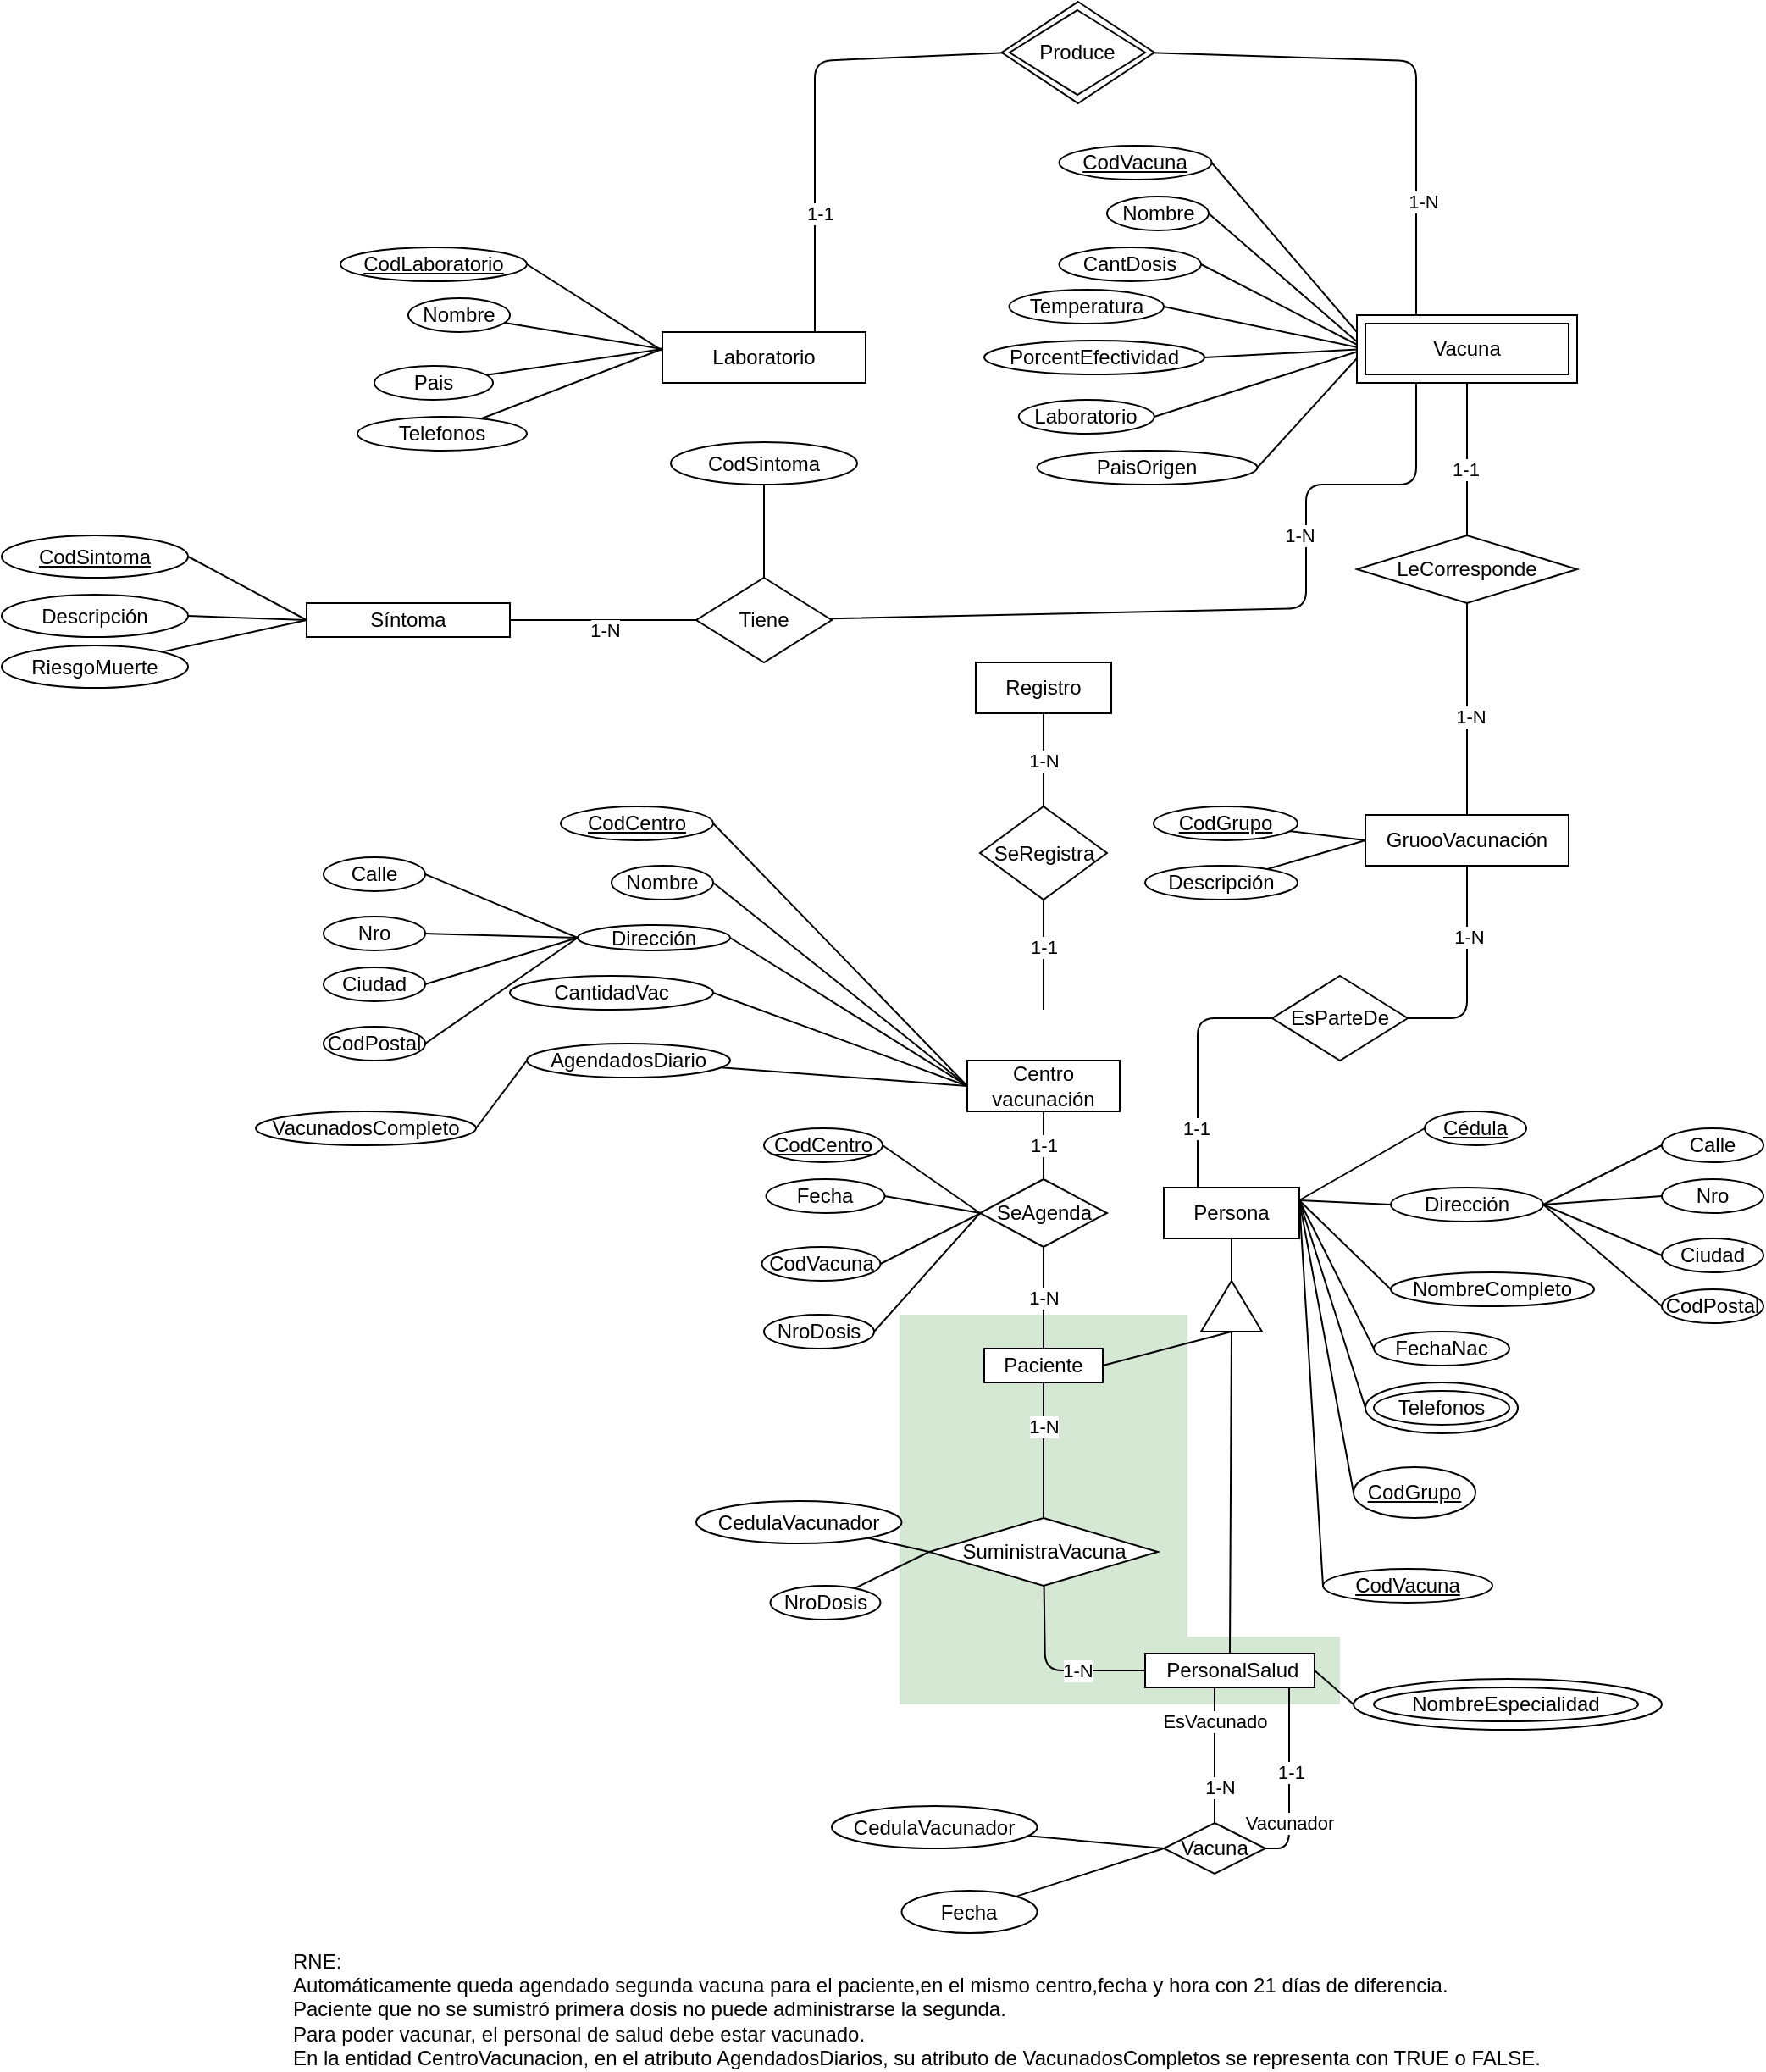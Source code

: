 <mxfile version="14.6.9" type="device"><diagram id="Dt1yeSl-TduAUGKD2-lL" name="Page-1"><mxGraphModel dx="1692" dy="1652" grid="1" gridSize="10" guides="1" tooltips="1" connect="1" arrows="1" fold="1" page="1" pageScale="1" pageWidth="827" pageHeight="1169" math="0" shadow="0"><root><mxCell id="0"/><mxCell id="1" parent="0"/><mxCell id="XDFb3XouvqDJjJj-Gf-x-14" value="" style="group" vertex="1" connectable="0" parent="1"><mxGeometry x="40" y="210" width="260" height="230" as="geometry"/></mxCell><mxCell id="XDFb3XouvqDJjJj-Gf-x-11" value="" style="rounded=0;whiteSpace=wrap;html=1;fillColor=#d5e8d4;strokeColor=none;" vertex="1" parent="XDFb3XouvqDJjJj-Gf-x-14"><mxGeometry y="190" width="260" height="40" as="geometry"/></mxCell><mxCell id="XDFb3XouvqDJjJj-Gf-x-13" value="" style="rounded=0;whiteSpace=wrap;html=1;fillColor=#d5e8d4;strokeColor=none;" vertex="1" parent="XDFb3XouvqDJjJj-Gf-x-14"><mxGeometry width="170" height="200" as="geometry"/></mxCell><mxCell id="ZBMP0aNXscf_yQFxfvZb-60" style="edgeStyle=none;rounded=1;sketch=0;orthogonalLoop=1;jettySize=auto;html=1;entryX=1;entryY=0.5;entryDx=0;entryDy=0;endArrow=none;endFill=0;exitX=0;exitY=0.5;exitDx=0;exitDy=0;" parent="1" source="ZBMP0aNXscf_yQFxfvZb-59" target="ZBMP0aNXscf_yQFxfvZb-33" edge="1"><mxGeometry relative="1" as="geometry"/></mxCell><mxCell id="ZBMP0aNXscf_yQFxfvZb-59" value="" style="ellipse;whiteSpace=wrap;html=1;rounded=0;sketch=0;" parent="1" vertex="1"><mxGeometry x="308" y="425" width="182" height="30" as="geometry"/></mxCell><mxCell id="ZBMP0aNXscf_yQFxfvZb-53" style="edgeStyle=none;rounded=1;sketch=0;orthogonalLoop=1;jettySize=auto;html=1;endArrow=none;endFill=0;exitX=0;exitY=0.5;exitDx=0;exitDy=0;entryX=1;entryY=0.25;entryDx=0;entryDy=0;" parent="1" source="ZBMP0aNXscf_yQFxfvZb-52" target="ZBMP0aNXscf_yQFxfvZb-27" edge="1"><mxGeometry relative="1" as="geometry"><mxPoint x="298" y="160" as="targetPoint"/></mxGeometry></mxCell><mxCell id="ZBMP0aNXscf_yQFxfvZb-52" value="" style="ellipse;whiteSpace=wrap;html=1;rounded=0;sketch=0;" parent="1" vertex="1"><mxGeometry x="315" y="250" width="90" height="30" as="geometry"/></mxCell><mxCell id="ZBMP0aNXscf_yQFxfvZb-38" value="Nro" style="ellipse;whiteSpace=wrap;html=1;rounded=0;sketch=0;" parent="1" vertex="1"><mxGeometry x="490" y="130" width="60" height="20" as="geometry"/></mxCell><mxCell id="ZBMP0aNXscf_yQFxfvZb-47" style="edgeStyle=none;rounded=1;sketch=0;orthogonalLoop=1;jettySize=auto;html=1;endArrow=none;endFill=0;exitX=0;exitY=0.5;exitDx=0;exitDy=0;entryX=1;entryY=0.25;entryDx=0;entryDy=0;" parent="1" source="ZBMP0aNXscf_yQFxfvZb-35" target="ZBMP0aNXscf_yQFxfvZb-27" edge="1"><mxGeometry relative="1" as="geometry"><mxPoint x="310" y="160" as="targetPoint"/></mxGeometry></mxCell><mxCell id="ZBMP0aNXscf_yQFxfvZb-35" value="NombreCompleto" style="ellipse;whiteSpace=wrap;html=1;rounded=0;sketch=0;" parent="1" vertex="1"><mxGeometry x="330" y="185" width="120" height="20" as="geometry"/></mxCell><mxCell id="ZBMP0aNXscf_yQFxfvZb-12" value="Fecha" style="ellipse;whiteSpace=wrap;html=1;" parent="1" vertex="1"><mxGeometry x="-38.75" y="130" width="70" height="20" as="geometry"/></mxCell><mxCell id="ZBMP0aNXscf_yQFxfvZb-1" value="Centro vacunación" style="whiteSpace=wrap;html=1;" parent="1" vertex="1"><mxGeometry x="80" y="60" width="90" height="30" as="geometry"/></mxCell><mxCell id="ZBMP0aNXscf_yQFxfvZb-2" value="Paciente" style="whiteSpace=wrap;html=1;" parent="1" vertex="1"><mxGeometry x="90" y="230" width="70" height="20" as="geometry"/></mxCell><mxCell id="ZBMP0aNXscf_yQFxfvZb-6" value="1-N" style="endArrow=none;html=1;exitX=0.5;exitY=0;exitDx=0;exitDy=0;entryX=0.5;entryY=1;entryDx=0;entryDy=0;" parent="1" source="ZBMP0aNXscf_yQFxfvZb-2" target="ZBMP0aNXscf_yQFxfvZb-7" edge="1"><mxGeometry width="50" height="50" relative="1" as="geometry"><mxPoint x="140" y="180" as="sourcePoint"/><mxPoint x="230" y="160" as="targetPoint"/></mxGeometry></mxCell><mxCell id="ZBMP0aNXscf_yQFxfvZb-16" value="1-N" style="edgeLabel;html=1;align=center;verticalAlign=middle;resizable=0;points=[];" parent="ZBMP0aNXscf_yQFxfvZb-6" vertex="1" connectable="0"><mxGeometry x="-0.091" y="-3" relative="1" as="geometry"><mxPoint x="-3" y="-3" as="offset"/></mxGeometry></mxCell><mxCell id="ZBMP0aNXscf_yQFxfvZb-7" value="SeAgenda" style="rhombus;whiteSpace=wrap;html=1;" parent="1" vertex="1"><mxGeometry x="87.5" y="130" width="75" height="40" as="geometry"/></mxCell><mxCell id="ZBMP0aNXscf_yQFxfvZb-9" value="1-1" style="endArrow=none;html=1;exitX=0.5;exitY=0;exitDx=0;exitDy=0;entryX=0.5;entryY=1;entryDx=0;entryDy=0;" parent="1" source="ZBMP0aNXscf_yQFxfvZb-7" target="ZBMP0aNXscf_yQFxfvZb-1" edge="1"><mxGeometry width="50" height="50" relative="1" as="geometry"><mxPoint x="135" y="240" as="sourcePoint"/><mxPoint x="132.5" y="190" as="targetPoint"/><Array as="points"/></mxGeometry></mxCell><mxCell id="ZBMP0aNXscf_yQFxfvZb-10" value="CodCentro" style="ellipse;whiteSpace=wrap;html=1;fontStyle=4;" parent="1" vertex="1"><mxGeometry x="-40" y="100" width="70" height="20" as="geometry"/></mxCell><mxCell id="ZBMP0aNXscf_yQFxfvZb-11" value="" style="endArrow=none;html=1;entryX=1;entryY=0.5;entryDx=0;entryDy=0;exitX=0;exitY=0.5;exitDx=0;exitDy=0;" parent="1" source="ZBMP0aNXscf_yQFxfvZb-7" target="ZBMP0aNXscf_yQFxfvZb-10" edge="1"><mxGeometry width="50" height="50" relative="1" as="geometry"><mxPoint x="90" y="150" as="sourcePoint"/><mxPoint x="135" y="180" as="targetPoint"/></mxGeometry></mxCell><mxCell id="ZBMP0aNXscf_yQFxfvZb-13" value="CodVacuna" style="ellipse;whiteSpace=wrap;html=1;" parent="1" vertex="1"><mxGeometry x="-41.25" y="170" width="70" height="20" as="geometry"/></mxCell><mxCell id="ZBMP0aNXscf_yQFxfvZb-14" value="" style="endArrow=none;html=1;entryX=1;entryY=0.5;entryDx=0;entryDy=0;exitX=0;exitY=0.5;exitDx=0;exitDy=0;" parent="1" source="ZBMP0aNXscf_yQFxfvZb-7" target="ZBMP0aNXscf_yQFxfvZb-12" edge="1"><mxGeometry width="50" height="50" relative="1" as="geometry"><mxPoint x="90" y="150" as="sourcePoint"/><mxPoint x="2.5" y="140" as="targetPoint"/></mxGeometry></mxCell><mxCell id="ZBMP0aNXscf_yQFxfvZb-15" value="" style="endArrow=none;html=1;entryX=1;entryY=0.5;entryDx=0;entryDy=0;" parent="1" target="ZBMP0aNXscf_yQFxfvZb-13" edge="1"><mxGeometry width="50" height="50" relative="1" as="geometry"><mxPoint x="88" y="150" as="sourcePoint"/><mxPoint x="2.5" y="120" as="targetPoint"/></mxGeometry></mxCell><mxCell id="ZBMP0aNXscf_yQFxfvZb-17" value="NroDosis" style="ellipse;whiteSpace=wrap;html=1;fontStyle=0;direction=south;" parent="1" vertex="1"><mxGeometry x="-40" y="210" width="65" height="20" as="geometry"/></mxCell><mxCell id="ZBMP0aNXscf_yQFxfvZb-18" value="" style="endArrow=none;html=1;exitX=0;exitY=0.5;exitDx=0;exitDy=0;entryX=0.5;entryY=0;entryDx=0;entryDy=0;" parent="1" source="ZBMP0aNXscf_yQFxfvZb-7" target="ZBMP0aNXscf_yQFxfvZb-17" edge="1"><mxGeometry width="50" height="50" relative="1" as="geometry"><mxPoint x="90" y="150" as="sourcePoint"/><mxPoint x="30" y="220" as="targetPoint"/></mxGeometry></mxCell><mxCell id="ZBMP0aNXscf_yQFxfvZb-19" value="RNE:&lt;br&gt;Automáticamente queda agendado segunda vacuna para el paciente,en el mismo centro,fecha y hora con 21 días de diferencia.&lt;br&gt;Paciente que no se sumistró primera dosis no puede administrarse la segunda.&lt;br&gt;Para poder vacunar, el personal de salud debe estar vacunado.&lt;br&gt;En la entidad CentroVacunacion, en el atributo AgendadosDiarios, su atributo de VacunadosCompletos se representa con TRUE o FALSE." style="text;html=1;resizable=0;autosize=1;align=left;verticalAlign=middle;points=[];fillColor=none;strokeColor=none;rounded=0;" parent="1" vertex="1"><mxGeometry x="-320" y="585" width="750" height="70" as="geometry"/></mxCell><mxCell id="ZBMP0aNXscf_yQFxfvZb-22" value="Registro" style="whiteSpace=wrap;html=1;fontSize=12;strokeWidth=1;align=center;" parent="1" vertex="1"><mxGeometry x="85" y="-175" width="80" height="30" as="geometry"/></mxCell><mxCell id="ZBMP0aNXscf_yQFxfvZb-24" style="rounded=1;sketch=0;orthogonalLoop=1;jettySize=auto;html=1;entryX=0.5;entryY=1;entryDx=0;entryDy=0;endArrow=none;endFill=0;" parent="1" source="ZBMP0aNXscf_yQFxfvZb-23" target="ZBMP0aNXscf_yQFxfvZb-22" edge="1"><mxGeometry relative="1" as="geometry"/></mxCell><mxCell id="ZBMP0aNXscf_yQFxfvZb-26" value="1-N" style="edgeLabel;html=1;align=center;verticalAlign=middle;resizable=0;points=[];" parent="ZBMP0aNXscf_yQFxfvZb-24" vertex="1" connectable="0"><mxGeometry x="0.003" y="-3" relative="1" as="geometry"><mxPoint x="-3" as="offset"/></mxGeometry></mxCell><mxCell id="ZBMP0aNXscf_yQFxfvZb-25" value="1-1" style="edgeStyle=none;rounded=1;sketch=0;orthogonalLoop=1;jettySize=auto;html=1;entryX=0.5;entryY=0;entryDx=0;entryDy=0;endArrow=none;endFill=0;" parent="1" source="ZBMP0aNXscf_yQFxfvZb-23" edge="1"><mxGeometry x="-0.143" relative="1" as="geometry"><Array as="points"/><mxPoint as="offset"/><mxPoint x="125.0" y="30" as="targetPoint"/></mxGeometry></mxCell><mxCell id="ZBMP0aNXscf_yQFxfvZb-23" value="SeRegistra" style="rhombus;whiteSpace=wrap;html=1;fontSize=12;strokeWidth=1;align=center;direction=south;rotation=0;" parent="1" vertex="1"><mxGeometry x="87.5" y="-90" width="75" height="55" as="geometry"/></mxCell><mxCell id="ZBMP0aNXscf_yQFxfvZb-27" value="Persona" style="whiteSpace=wrap;html=1;rounded=0;sketch=0;" parent="1" vertex="1"><mxGeometry x="196" y="135" width="80" height="30" as="geometry"/></mxCell><mxCell id="ZBMP0aNXscf_yQFxfvZb-29" style="edgeStyle=none;rounded=1;sketch=0;orthogonalLoop=1;jettySize=auto;html=1;entryX=0.5;entryY=1;entryDx=0;entryDy=0;endArrow=none;endFill=0;" parent="1" source="ZBMP0aNXscf_yQFxfvZb-28" target="ZBMP0aNXscf_yQFxfvZb-27" edge="1"><mxGeometry relative="1" as="geometry"/></mxCell><mxCell id="ZBMP0aNXscf_yQFxfvZb-30" style="edgeStyle=none;rounded=1;sketch=0;orthogonalLoop=1;jettySize=auto;html=1;endArrow=none;endFill=0;entryX=1;entryY=0.5;entryDx=0;entryDy=0;exitX=0.5;exitY=1;exitDx=0;exitDy=0;exitPerimeter=0;" parent="1" source="ZBMP0aNXscf_yQFxfvZb-28" target="ZBMP0aNXscf_yQFxfvZb-2" edge="1"><mxGeometry relative="1" as="geometry"><mxPoint x="392.0" y="-50" as="targetPoint"/></mxGeometry></mxCell><mxCell id="ZBMP0aNXscf_yQFxfvZb-31" style="edgeStyle=none;rounded=1;sketch=0;orthogonalLoop=1;jettySize=auto;html=1;endArrow=none;endFill=0;entryX=0.5;entryY=0;entryDx=0;entryDy=0;exitX=0.5;exitY=1;exitDx=0;exitDy=0;exitPerimeter=0;" parent="1" source="ZBMP0aNXscf_yQFxfvZb-28" target="ZBMP0aNXscf_yQFxfvZb-33" edge="1"><mxGeometry relative="1" as="geometry"><mxPoint x="470" y="-40" as="targetPoint"/><mxPoint x="258" y="210" as="sourcePoint"/></mxGeometry></mxCell><mxCell id="ZBMP0aNXscf_yQFxfvZb-28" value="" style="verticalLabelPosition=bottom;verticalAlign=top;html=1;shape=mxgraph.basic.acute_triangle;dx=0.5;rounded=0;sketch=0;" parent="1" vertex="1"><mxGeometry x="218" y="190" width="36" height="30" as="geometry"/></mxCell><mxCell id="ZBMP0aNXscf_yQFxfvZb-33" value="&amp;nbsp;PersonalSalud" style="whiteSpace=wrap;html=1;rounded=0;sketch=0;" parent="1" vertex="1"><mxGeometry x="185" y="410" width="100" height="20" as="geometry"/></mxCell><mxCell id="ZBMP0aNXscf_yQFxfvZb-45" style="edgeStyle=none;rounded=1;sketch=0;orthogonalLoop=1;jettySize=auto;html=1;endArrow=none;endFill=0;exitX=0;exitY=0.5;exitDx=0;exitDy=0;entryX=1;entryY=0.25;entryDx=0;entryDy=0;" parent="1" source="ZBMP0aNXscf_yQFxfvZb-34" target="ZBMP0aNXscf_yQFxfvZb-27" edge="1"><mxGeometry relative="1" as="geometry"><mxPoint x="300" y="140" as="targetPoint"/></mxGeometry></mxCell><mxCell id="ZBMP0aNXscf_yQFxfvZb-34" value="Cédula" style="ellipse;whiteSpace=wrap;html=1;rounded=0;sketch=0;fontStyle=4" parent="1" vertex="1"><mxGeometry x="350" y="90" width="60" height="20" as="geometry"/></mxCell><mxCell id="ZBMP0aNXscf_yQFxfvZb-41" style="edgeStyle=none;rounded=1;sketch=0;orthogonalLoop=1;jettySize=auto;html=1;entryX=0;entryY=0.5;entryDx=0;entryDy=0;endArrow=none;endFill=0;exitX=1;exitY=0.5;exitDx=0;exitDy=0;" parent="1" source="ZBMP0aNXscf_yQFxfvZb-36" target="ZBMP0aNXscf_yQFxfvZb-39" edge="1"><mxGeometry relative="1" as="geometry"/></mxCell><mxCell id="ZBMP0aNXscf_yQFxfvZb-42" style="edgeStyle=none;rounded=1;sketch=0;orthogonalLoop=1;jettySize=auto;html=1;entryX=0;entryY=0.5;entryDx=0;entryDy=0;endArrow=none;endFill=0;exitX=1;exitY=0.5;exitDx=0;exitDy=0;" parent="1" source="ZBMP0aNXscf_yQFxfvZb-36" target="ZBMP0aNXscf_yQFxfvZb-40" edge="1"><mxGeometry relative="1" as="geometry"/></mxCell><mxCell id="ZBMP0aNXscf_yQFxfvZb-43" style="edgeStyle=none;rounded=1;sketch=0;orthogonalLoop=1;jettySize=auto;html=1;entryX=0;entryY=0.5;entryDx=0;entryDy=0;endArrow=none;endFill=0;exitX=1;exitY=0.5;exitDx=0;exitDy=0;" parent="1" source="ZBMP0aNXscf_yQFxfvZb-36" target="ZBMP0aNXscf_yQFxfvZb-38" edge="1"><mxGeometry relative="1" as="geometry"/></mxCell><mxCell id="ZBMP0aNXscf_yQFxfvZb-44" style="edgeStyle=none;rounded=1;sketch=0;orthogonalLoop=1;jettySize=auto;html=1;entryX=0;entryY=0.5;entryDx=0;entryDy=0;endArrow=none;endFill=0;exitX=1;exitY=0.5;exitDx=0;exitDy=0;" parent="1" source="ZBMP0aNXscf_yQFxfvZb-36" target="ZBMP0aNXscf_yQFxfvZb-37" edge="1"><mxGeometry relative="1" as="geometry"/></mxCell><mxCell id="ZBMP0aNXscf_yQFxfvZb-46" style="edgeStyle=none;rounded=1;sketch=0;orthogonalLoop=1;jettySize=auto;html=1;endArrow=none;endFill=0;exitX=0;exitY=0.5;exitDx=0;exitDy=0;entryX=1;entryY=0.25;entryDx=0;entryDy=0;" parent="1" source="ZBMP0aNXscf_yQFxfvZb-36" target="ZBMP0aNXscf_yQFxfvZb-27" edge="1"><mxGeometry relative="1" as="geometry"><mxPoint x="310" y="140" as="targetPoint"/></mxGeometry></mxCell><mxCell id="ZBMP0aNXscf_yQFxfvZb-36" value="Dirección" style="ellipse;whiteSpace=wrap;html=1;rounded=0;sketch=0;" parent="1" vertex="1"><mxGeometry x="330" y="135" width="90" height="20" as="geometry"/></mxCell><mxCell id="ZBMP0aNXscf_yQFxfvZb-37" value="Calle" style="ellipse;whiteSpace=wrap;html=1;rounded=0;sketch=0;" parent="1" vertex="1"><mxGeometry x="490" y="100" width="60" height="20" as="geometry"/></mxCell><mxCell id="ZBMP0aNXscf_yQFxfvZb-39" value="CodPostal" style="ellipse;whiteSpace=wrap;html=1;rounded=0;sketch=0;" parent="1" vertex="1"><mxGeometry x="490" y="195" width="60" height="20" as="geometry"/></mxCell><mxCell id="ZBMP0aNXscf_yQFxfvZb-40" value="Ciudad" style="ellipse;whiteSpace=wrap;html=1;rounded=0;sketch=0;" parent="1" vertex="1"><mxGeometry x="490" y="165" width="60" height="20" as="geometry"/></mxCell><mxCell id="ZBMP0aNXscf_yQFxfvZb-50" style="edgeStyle=none;rounded=1;sketch=0;orthogonalLoop=1;jettySize=auto;html=1;endArrow=none;endFill=0;exitX=0;exitY=0.5;exitDx=0;exitDy=0;entryX=1;entryY=0.25;entryDx=0;entryDy=0;" parent="1" source="ZBMP0aNXscf_yQFxfvZb-49" target="ZBMP0aNXscf_yQFxfvZb-27" edge="1"><mxGeometry relative="1" as="geometry"><mxPoint x="298" y="140" as="targetPoint"/></mxGeometry></mxCell><mxCell id="ZBMP0aNXscf_yQFxfvZb-49" value="FechaNac" style="ellipse;whiteSpace=wrap;html=1;rounded=0;sketch=0;" parent="1" vertex="1"><mxGeometry x="320" y="220" width="80" height="20" as="geometry"/></mxCell><mxCell id="ZBMP0aNXscf_yQFxfvZb-51" value="Telefonos" style="ellipse;whiteSpace=wrap;html=1;rounded=0;sketch=0;" parent="1" vertex="1"><mxGeometry x="320" y="255" width="80" height="20" as="geometry"/></mxCell><mxCell id="ZBMP0aNXscf_yQFxfvZb-56" style="edgeStyle=none;rounded=1;sketch=0;orthogonalLoop=1;jettySize=auto;html=1;endArrow=none;endFill=0;exitX=0;exitY=0.5;exitDx=0;exitDy=0;entryX=1;entryY=0.25;entryDx=0;entryDy=0;" parent="1" source="ZBMP0aNXscf_yQFxfvZb-54" target="ZBMP0aNXscf_yQFxfvZb-27" edge="1"><mxGeometry relative="1" as="geometry"><mxPoint x="300" y="170" as="targetPoint"/></mxGeometry></mxCell><mxCell id="ZBMP0aNXscf_yQFxfvZb-54" value="CodGrupo" style="ellipse;whiteSpace=wrap;html=1;rounded=0;sketch=0;fontStyle=4" parent="1" vertex="1"><mxGeometry x="308" y="300" width="72" height="30" as="geometry"/></mxCell><mxCell id="ZBMP0aNXscf_yQFxfvZb-57" style="edgeStyle=none;rounded=1;sketch=0;orthogonalLoop=1;jettySize=auto;html=1;endArrow=none;endFill=0;exitX=0;exitY=0.5;exitDx=0;exitDy=0;entryX=1;entryY=0.25;entryDx=0;entryDy=0;" parent="1" source="ZBMP0aNXscf_yQFxfvZb-55" target="ZBMP0aNXscf_yQFxfvZb-27" edge="1"><mxGeometry relative="1" as="geometry"><mxPoint x="280" y="190" as="targetPoint"/></mxGeometry></mxCell><mxCell id="ZBMP0aNXscf_yQFxfvZb-55" value="CodVacuna" style="ellipse;whiteSpace=wrap;html=1;rounded=0;sketch=0;fontStyle=4" parent="1" vertex="1"><mxGeometry x="290" y="360" width="100" height="20" as="geometry"/></mxCell><mxCell id="ZBMP0aNXscf_yQFxfvZb-58" value="NombreEspecialidad" style="ellipse;whiteSpace=wrap;html=1;rounded=0;sketch=0;" parent="1" vertex="1"><mxGeometry x="320" y="430" width="156" height="20" as="geometry"/></mxCell><mxCell id="ZBMP0aNXscf_yQFxfvZb-61" value="GruooVacunación" style="whiteSpace=wrap;html=1;rounded=0;sketch=0;" parent="1" vertex="1"><mxGeometry x="315" y="-85" width="120" height="30" as="geometry"/></mxCell><mxCell id="ZBMP0aNXscf_yQFxfvZb-64" style="edgeStyle=none;rounded=1;sketch=0;orthogonalLoop=1;jettySize=auto;html=1;entryX=0;entryY=0.5;entryDx=0;entryDy=0;endArrow=none;endFill=0;" parent="1" source="ZBMP0aNXscf_yQFxfvZb-63" target="ZBMP0aNXscf_yQFxfvZb-61" edge="1"><mxGeometry relative="1" as="geometry"/></mxCell><mxCell id="ZBMP0aNXscf_yQFxfvZb-63" value="CodGrupo" style="ellipse;whiteSpace=wrap;html=1;rounded=0;sketch=0;fontStyle=4" parent="1" vertex="1"><mxGeometry x="190" y="-90" width="85" height="20" as="geometry"/></mxCell><mxCell id="ZBMP0aNXscf_yQFxfvZb-66" style="edgeStyle=none;rounded=1;sketch=0;orthogonalLoop=1;jettySize=auto;html=1;entryX=0;entryY=0.5;entryDx=0;entryDy=0;endArrow=none;endFill=0;" parent="1" source="ZBMP0aNXscf_yQFxfvZb-65" target="ZBMP0aNXscf_yQFxfvZb-61" edge="1"><mxGeometry relative="1" as="geometry"/></mxCell><mxCell id="ZBMP0aNXscf_yQFxfvZb-65" value="Descripción" style="ellipse;whiteSpace=wrap;html=1;rounded=0;sketch=0;" parent="1" vertex="1"><mxGeometry x="185" y="-55" width="90" height="20" as="geometry"/></mxCell><mxCell id="ZBMP0aNXscf_yQFxfvZb-70" style="edgeStyle=none;rounded=1;sketch=0;orthogonalLoop=1;jettySize=auto;html=1;entryX=0.5;entryY=1;entryDx=0;entryDy=0;endArrow=none;endFill=0;" parent="1" source="ZBMP0aNXscf_yQFxfvZb-69" target="ZBMP0aNXscf_yQFxfvZb-68" edge="1"><mxGeometry relative="1" as="geometry"/></mxCell><mxCell id="ZBMP0aNXscf_yQFxfvZb-72" value="1-1" style="edgeLabel;html=1;align=center;verticalAlign=middle;resizable=0;points=[];" parent="ZBMP0aNXscf_yQFxfvZb-70" vertex="1" connectable="0"><mxGeometry x="-0.181" y="1" relative="1" as="geometry"><mxPoint as="offset"/></mxGeometry></mxCell><mxCell id="ZBMP0aNXscf_yQFxfvZb-71" style="edgeStyle=none;rounded=1;sketch=0;orthogonalLoop=1;jettySize=auto;html=1;entryX=0.5;entryY=0;entryDx=0;entryDy=0;endArrow=none;endFill=0;exitX=1;exitY=0.5;exitDx=0;exitDy=0;" parent="1" source="ZBMP0aNXscf_yQFxfvZb-69" target="ZBMP0aNXscf_yQFxfvZb-61" edge="1"><mxGeometry relative="1" as="geometry"/></mxCell><mxCell id="ZBMP0aNXscf_yQFxfvZb-73" value="1-N" style="edgeLabel;html=1;align=center;verticalAlign=middle;resizable=0;points=[];" parent="ZBMP0aNXscf_yQFxfvZb-71" vertex="1" connectable="0"><mxGeometry x="0.073" y="2" relative="1" as="geometry"><mxPoint as="offset"/></mxGeometry></mxCell><mxCell id="ZBMP0aNXscf_yQFxfvZb-69" value="LeCorresponde" style="rhombus;whiteSpace=wrap;html=1;fontSize=12;strokeWidth=1;align=center;direction=south;rotation=0;" parent="1" vertex="1"><mxGeometry x="310" y="-250" width="130" height="40" as="geometry"/></mxCell><mxCell id="ZBMP0aNXscf_yQFxfvZb-75" style="edgeStyle=none;rounded=1;sketch=0;orthogonalLoop=1;jettySize=auto;html=1;entryX=0;entryY=0.5;entryDx=0;entryDy=0;endArrow=none;endFill=0;" parent="1" source="ZBMP0aNXscf_yQFxfvZb-74" target="ZBMP0aNXscf_yQFxfvZb-33" edge="1"><mxGeometry relative="1" as="geometry"><Array as="points"><mxPoint x="126" y="420"/></Array></mxGeometry></mxCell><mxCell id="2IOQGZQSBh7YmrLoaRPf-2" value="1-N" style="edgeLabel;html=1;align=center;verticalAlign=middle;resizable=0;points=[];" parent="ZBMP0aNXscf_yQFxfvZb-75" vertex="1" connectable="0"><mxGeometry x="0.26" relative="1" as="geometry"><mxPoint as="offset"/></mxGeometry></mxCell><mxCell id="ZBMP0aNXscf_yQFxfvZb-76" style="edgeStyle=none;rounded=1;sketch=0;orthogonalLoop=1;jettySize=auto;html=1;entryX=0.5;entryY=1;entryDx=0;entryDy=0;endArrow=none;endFill=0;" parent="1" source="ZBMP0aNXscf_yQFxfvZb-74" target="ZBMP0aNXscf_yQFxfvZb-2" edge="1"><mxGeometry relative="1" as="geometry"/></mxCell><mxCell id="2IOQGZQSBh7YmrLoaRPf-1" value="1-N&lt;br&gt;" style="edgeLabel;html=1;align=center;verticalAlign=middle;resizable=0;points=[];" parent="ZBMP0aNXscf_yQFxfvZb-76" vertex="1" connectable="0"><mxGeometry x="0.54" relative="1" as="geometry"><mxPoint y="7" as="offset"/></mxGeometry></mxCell><mxCell id="ZBMP0aNXscf_yQFxfvZb-74" value="SuministraVacuna" style="rhombus;whiteSpace=wrap;html=1;" parent="1" vertex="1"><mxGeometry x="57.5" y="330" width="135" height="40" as="geometry"/></mxCell><mxCell id="ZBMP0aNXscf_yQFxfvZb-79" style="edgeStyle=none;rounded=1;sketch=0;orthogonalLoop=1;jettySize=auto;html=1;entryX=0;entryY=0.5;entryDx=0;entryDy=0;endArrow=none;endFill=0;" parent="1" source="ZBMP0aNXscf_yQFxfvZb-78" target="ZBMP0aNXscf_yQFxfvZb-74" edge="1"><mxGeometry relative="1" as="geometry"/></mxCell><mxCell id="ZBMP0aNXscf_yQFxfvZb-78" value="CedulaVacunador" style="ellipse;whiteSpace=wrap;html=1;rounded=0;sketch=0;" parent="1" vertex="1"><mxGeometry x="-80" y="320" width="121.25" height="25" as="geometry"/></mxCell><mxCell id="ZBMP0aNXscf_yQFxfvZb-81" style="edgeStyle=none;rounded=1;sketch=0;orthogonalLoop=1;jettySize=auto;html=1;entryX=0;entryY=0.5;entryDx=0;entryDy=0;endArrow=none;endFill=0;" parent="1" source="ZBMP0aNXscf_yQFxfvZb-80" target="ZBMP0aNXscf_yQFxfvZb-74" edge="1"><mxGeometry relative="1" as="geometry"/></mxCell><mxCell id="ZBMP0aNXscf_yQFxfvZb-80" value="NroDosis" style="ellipse;whiteSpace=wrap;html=1;fontStyle=0;direction=south;" parent="1" vertex="1"><mxGeometry x="-36.25" y="370" width="65" height="20" as="geometry"/></mxCell><mxCell id="ZBMP0aNXscf_yQFxfvZb-82" value="Vacuna" style="rhombus;whiteSpace=wrap;html=1;rounded=0;sketch=0;" parent="1" vertex="1"><mxGeometry x="196" y="510" width="60" height="30" as="geometry"/></mxCell><mxCell id="ZBMP0aNXscf_yQFxfvZb-83" value="Vacunador" style="edgeStyle=none;rounded=1;sketch=0;orthogonalLoop=1;jettySize=auto;html=1;entryX=0.85;entryY=1;entryDx=0;entryDy=0;endArrow=none;endFill=0;entryPerimeter=0;exitX=1;exitY=0.5;exitDx=0;exitDy=0;" parent="1" source="ZBMP0aNXscf_yQFxfvZb-82" target="ZBMP0aNXscf_yQFxfvZb-33" edge="1"><mxGeometry x="-0.468" relative="1" as="geometry"><mxPoint x="260" y="490" as="sourcePoint"/><mxPoint x="267" y="450" as="targetPoint"/><Array as="points"><mxPoint x="270" y="525"/></Array><mxPoint as="offset"/></mxGeometry></mxCell><mxCell id="ZBMP0aNXscf_yQFxfvZb-86" value="1-1" style="edgeLabel;html=1;align=center;verticalAlign=middle;resizable=0;points=[];" parent="ZBMP0aNXscf_yQFxfvZb-83" vertex="1" connectable="0"><mxGeometry x="0.084" y="-1" relative="1" as="geometry"><mxPoint as="offset"/></mxGeometry></mxCell><mxCell id="ZBMP0aNXscf_yQFxfvZb-84" value="EsVacunado" style="edgeStyle=none;rounded=1;sketch=0;orthogonalLoop=1;jettySize=auto;html=1;entryX=0.41;entryY=1;entryDx=0;entryDy=0;endArrow=none;endFill=0;exitX=0.5;exitY=0;exitDx=0;exitDy=0;entryPerimeter=0;" parent="1" source="ZBMP0aNXscf_yQFxfvZb-82" target="ZBMP0aNXscf_yQFxfvZb-33" edge="1"><mxGeometry x="0.5" relative="1" as="geometry"><mxPoint x="220" y="460" as="sourcePoint"/><mxPoint x="197" y="440" as="targetPoint"/><Array as="points"/><mxPoint as="offset"/></mxGeometry></mxCell><mxCell id="ZBMP0aNXscf_yQFxfvZb-85" value="1-N" style="edgeLabel;html=1;align=center;verticalAlign=middle;resizable=0;points=[];" parent="ZBMP0aNXscf_yQFxfvZb-84" vertex="1" connectable="0"><mxGeometry x="-0.475" y="-3" relative="1" as="geometry"><mxPoint as="offset"/></mxGeometry></mxCell><mxCell id="ZBMP0aNXscf_yQFxfvZb-88" style="edgeStyle=none;rounded=1;sketch=0;orthogonalLoop=1;jettySize=auto;html=1;entryX=0;entryY=0.5;entryDx=0;entryDy=0;endArrow=none;endFill=0;" parent="1" source="ZBMP0aNXscf_yQFxfvZb-87" target="ZBMP0aNXscf_yQFxfvZb-82" edge="1"><mxGeometry relative="1" as="geometry"/></mxCell><mxCell id="ZBMP0aNXscf_yQFxfvZb-87" value="CedulaVacunador" style="ellipse;whiteSpace=wrap;html=1;rounded=0;sketch=0;" parent="1" vertex="1"><mxGeometry y="500" width="121.25" height="25" as="geometry"/></mxCell><mxCell id="ZBMP0aNXscf_yQFxfvZb-90" style="edgeStyle=none;rounded=1;sketch=0;orthogonalLoop=1;jettySize=auto;html=1;endArrow=none;endFill=0;entryX=0;entryY=0.5;entryDx=0;entryDy=0;" parent="1" source="ZBMP0aNXscf_yQFxfvZb-89" target="ZBMP0aNXscf_yQFxfvZb-82" edge="1"><mxGeometry relative="1" as="geometry"><mxPoint x="190" y="540" as="targetPoint"/></mxGeometry></mxCell><mxCell id="ZBMP0aNXscf_yQFxfvZb-89" value="Fecha" style="ellipse;whiteSpace=wrap;html=1;rounded=0;sketch=0;" parent="1" vertex="1"><mxGeometry x="41.25" y="550" width="80" height="25" as="geometry"/></mxCell><mxCell id="ZBMP0aNXscf_yQFxfvZb-92" style="edgeStyle=none;rounded=1;sketch=0;orthogonalLoop=1;jettySize=auto;html=1;endArrow=none;endFill=0;entryX=0.5;entryY=1;entryDx=0;entryDy=0;exitX=1;exitY=0.5;exitDx=0;exitDy=0;" parent="1" source="ZBMP0aNXscf_yQFxfvZb-91" target="ZBMP0aNXscf_yQFxfvZb-61" edge="1"><mxGeometry relative="1" as="geometry"><mxPoint x="390" y="-50" as="targetPoint"/><Array as="points"><mxPoint x="375" y="35"/></Array></mxGeometry></mxCell><mxCell id="ZBMP0aNXscf_yQFxfvZb-94" value="1-N" style="edgeLabel;html=1;align=center;verticalAlign=middle;resizable=0;points=[];" parent="ZBMP0aNXscf_yQFxfvZb-92" vertex="1" connectable="0"><mxGeometry x="0.329" y="-1" relative="1" as="geometry"><mxPoint as="offset"/></mxGeometry></mxCell><mxCell id="ZBMP0aNXscf_yQFxfvZb-93" style="edgeStyle=none;rounded=1;sketch=0;orthogonalLoop=1;jettySize=auto;html=1;entryX=0.25;entryY=0;entryDx=0;entryDy=0;endArrow=none;endFill=0;exitX=0;exitY=0.5;exitDx=0;exitDy=0;" parent="1" source="ZBMP0aNXscf_yQFxfvZb-91" target="ZBMP0aNXscf_yQFxfvZb-27" edge="1"><mxGeometry relative="1" as="geometry"><Array as="points"><mxPoint x="216" y="35"/></Array></mxGeometry></mxCell><mxCell id="ZBMP0aNXscf_yQFxfvZb-95" value="1-1" style="edgeLabel;html=1;align=center;verticalAlign=middle;resizable=0;points=[];" parent="ZBMP0aNXscf_yQFxfvZb-93" vertex="1" connectable="0"><mxGeometry x="0.507" y="-1" relative="1" as="geometry"><mxPoint as="offset"/></mxGeometry></mxCell><mxCell id="ZBMP0aNXscf_yQFxfvZb-91" value="EsParteDe" style="rhombus;whiteSpace=wrap;html=1;rounded=0;sketch=0;" parent="1" vertex="1"><mxGeometry x="260" y="10" width="80" height="50" as="geometry"/></mxCell><mxCell id="ZBMP0aNXscf_yQFxfvZb-96" value="Nro" style="ellipse;whiteSpace=wrap;html=1;rounded=0;sketch=0;" parent="1" vertex="1"><mxGeometry x="-300" y="-25" width="60" height="20" as="geometry"/></mxCell><mxCell id="ZBMP0aNXscf_yQFxfvZb-109" style="edgeStyle=none;rounded=1;sketch=0;orthogonalLoop=1;jettySize=auto;html=1;entryX=0;entryY=0.5;entryDx=0;entryDy=0;endArrow=none;endFill=0;exitX=1;exitY=0.5;exitDx=0;exitDy=0;" parent="1" source="ZBMP0aNXscf_yQFxfvZb-97" target="ZBMP0aNXscf_yQFxfvZb-1" edge="1"><mxGeometry relative="1" as="geometry"/></mxCell><mxCell id="ZBMP0aNXscf_yQFxfvZb-97" value="CantidadVac" style="ellipse;whiteSpace=wrap;html=1;rounded=0;sketch=0;" parent="1" vertex="1"><mxGeometry x="-190" y="10" width="120" height="20" as="geometry"/></mxCell><mxCell id="ZBMP0aNXscf_yQFxfvZb-107" style="edgeStyle=none;rounded=1;sketch=0;orthogonalLoop=1;jettySize=auto;html=1;entryX=0;entryY=0.5;entryDx=0;entryDy=0;endArrow=none;endFill=0;exitX=1;exitY=0.5;exitDx=0;exitDy=0;" parent="1" source="ZBMP0aNXscf_yQFxfvZb-98" target="ZBMP0aNXscf_yQFxfvZb-1" edge="1"><mxGeometry relative="1" as="geometry"><mxPoint x="-40" y="-50" as="sourcePoint"/></mxGeometry></mxCell><mxCell id="ZBMP0aNXscf_yQFxfvZb-98" value="Nombre" style="ellipse;whiteSpace=wrap;html=1;rounded=0;sketch=0;" parent="1" vertex="1"><mxGeometry x="-130" y="-55" width="60" height="20" as="geometry"/></mxCell><mxCell id="ZBMP0aNXscf_yQFxfvZb-99" style="edgeStyle=none;rounded=1;sketch=0;orthogonalLoop=1;jettySize=auto;html=1;entryX=1;entryY=0.5;entryDx=0;entryDy=0;endArrow=none;endFill=0;exitX=0;exitY=0.5;exitDx=0;exitDy=0;" parent="1" source="ZBMP0aNXscf_yQFxfvZb-103" target="ZBMP0aNXscf_yQFxfvZb-105" edge="1"><mxGeometry relative="1" as="geometry"/></mxCell><mxCell id="ZBMP0aNXscf_yQFxfvZb-100" style="edgeStyle=none;rounded=1;sketch=0;orthogonalLoop=1;jettySize=auto;html=1;entryX=1;entryY=0.5;entryDx=0;entryDy=0;endArrow=none;endFill=0;exitX=0;exitY=0.5;exitDx=0;exitDy=0;" parent="1" source="ZBMP0aNXscf_yQFxfvZb-103" target="ZBMP0aNXscf_yQFxfvZb-106" edge="1"><mxGeometry relative="1" as="geometry"/></mxCell><mxCell id="ZBMP0aNXscf_yQFxfvZb-101" style="edgeStyle=none;rounded=1;sketch=0;orthogonalLoop=1;jettySize=auto;html=1;endArrow=none;endFill=0;exitX=0;exitY=0.5;exitDx=0;exitDy=0;" parent="1" source="ZBMP0aNXscf_yQFxfvZb-103" edge="1"><mxGeometry relative="1" as="geometry"><mxPoint x="-240" y="-15" as="targetPoint"/></mxGeometry></mxCell><mxCell id="ZBMP0aNXscf_yQFxfvZb-102" style="edgeStyle=none;rounded=1;sketch=0;orthogonalLoop=1;jettySize=auto;html=1;entryX=1;entryY=0.5;entryDx=0;entryDy=0;endArrow=none;endFill=0;exitX=0;exitY=0.5;exitDx=0;exitDy=0;entryPerimeter=0;" parent="1" source="ZBMP0aNXscf_yQFxfvZb-103" target="ZBMP0aNXscf_yQFxfvZb-104" edge="1"><mxGeometry relative="1" as="geometry"/></mxCell><mxCell id="ZBMP0aNXscf_yQFxfvZb-108" style="edgeStyle=none;rounded=1;sketch=0;orthogonalLoop=1;jettySize=auto;html=1;entryX=0;entryY=0.5;entryDx=0;entryDy=0;endArrow=none;endFill=0;exitX=1;exitY=0.5;exitDx=0;exitDy=0;" parent="1" source="ZBMP0aNXscf_yQFxfvZb-103" target="ZBMP0aNXscf_yQFxfvZb-1" edge="1"><mxGeometry relative="1" as="geometry"/></mxCell><mxCell id="ZBMP0aNXscf_yQFxfvZb-103" value="Dirección" style="ellipse;whiteSpace=wrap;html=1;rounded=0;sketch=0;" parent="1" vertex="1"><mxGeometry x="-150" y="-20" width="90" height="15" as="geometry"/></mxCell><mxCell id="ZBMP0aNXscf_yQFxfvZb-104" value="Calle" style="ellipse;whiteSpace=wrap;html=1;rounded=0;sketch=0;" parent="1" vertex="1"><mxGeometry x="-300" y="-60" width="60" height="20" as="geometry"/></mxCell><mxCell id="ZBMP0aNXscf_yQFxfvZb-105" value="CodPostal" style="ellipse;whiteSpace=wrap;html=1;rounded=0;sketch=0;" parent="1" vertex="1"><mxGeometry x="-300" y="40" width="60" height="20" as="geometry"/></mxCell><mxCell id="ZBMP0aNXscf_yQFxfvZb-106" value="Ciudad" style="ellipse;whiteSpace=wrap;html=1;rounded=0;sketch=0;" parent="1" vertex="1"><mxGeometry x="-300" y="5" width="60" height="20" as="geometry"/></mxCell><mxCell id="ZBMP0aNXscf_yQFxfvZb-112" style="edgeStyle=none;rounded=1;sketch=0;orthogonalLoop=1;jettySize=auto;html=1;endArrow=none;endFill=0;entryX=0;entryY=0.5;entryDx=0;entryDy=0;" parent="1" source="ZBMP0aNXscf_yQFxfvZb-110" target="ZBMP0aNXscf_yQFxfvZb-1" edge="1"><mxGeometry relative="1" as="geometry"><mxPoint x="80" y="72" as="targetPoint"/></mxGeometry></mxCell><mxCell id="ZBMP0aNXscf_yQFxfvZb-110" value="AgendadosDiario" style="ellipse;whiteSpace=wrap;html=1;rounded=0;sketch=0;" parent="1" vertex="1"><mxGeometry x="-180" y="50" width="120" height="20" as="geometry"/></mxCell><mxCell id="ZBMP0aNXscf_yQFxfvZb-113" style="edgeStyle=none;rounded=1;sketch=0;orthogonalLoop=1;jettySize=auto;html=1;entryX=0;entryY=0.5;entryDx=0;entryDy=0;endArrow=none;endFill=0;exitX=1;exitY=0.5;exitDx=0;exitDy=0;" parent="1" source="ZBMP0aNXscf_yQFxfvZb-111" target="ZBMP0aNXscf_yQFxfvZb-110" edge="1"><mxGeometry relative="1" as="geometry"/></mxCell><mxCell id="ZBMP0aNXscf_yQFxfvZb-111" value="VacunadosCompleto" style="ellipse;whiteSpace=wrap;html=1;rounded=0;sketch=0;" parent="1" vertex="1"><mxGeometry x="-340" y="90" width="130" height="20" as="geometry"/></mxCell><mxCell id="ZBMP0aNXscf_yQFxfvZb-122" style="edgeStyle=none;rounded=1;sketch=0;orthogonalLoop=1;jettySize=auto;html=1;endArrow=none;endFill=0;exitX=1;exitY=0.5;exitDx=0;exitDy=0;entryX=0;entryY=0.5;entryDx=0;entryDy=0;" parent="1" source="ZBMP0aNXscf_yQFxfvZb-115" target="ZBMP0aNXscf_yQFxfvZb-68" edge="1"><mxGeometry relative="1" as="geometry"><mxPoint x="280" y="-410" as="targetPoint"/></mxGeometry></mxCell><mxCell id="ZBMP0aNXscf_yQFxfvZb-115" value="Nombre" style="ellipse;whiteSpace=wrap;html=1;rounded=0;sketch=0;" parent="1" vertex="1"><mxGeometry x="162.5" y="-450" width="60" height="20" as="geometry"/></mxCell><mxCell id="ZBMP0aNXscf_yQFxfvZb-123" style="edgeStyle=none;rounded=1;sketch=0;orthogonalLoop=1;jettySize=auto;html=1;entryX=0;entryY=0.5;entryDx=0;entryDy=0;endArrow=none;endFill=0;exitX=1;exitY=0.5;exitDx=0;exitDy=0;" parent="1" source="ZBMP0aNXscf_yQFxfvZb-117" target="ZBMP0aNXscf_yQFxfvZb-68" edge="1"><mxGeometry relative="1" as="geometry"/></mxCell><mxCell id="ZBMP0aNXscf_yQFxfvZb-117" value="CantDosis" style="ellipse;whiteSpace=wrap;html=1;rounded=0;sketch=0;" parent="1" vertex="1"><mxGeometry x="134.25" y="-420" width="83.75" height="20" as="geometry"/></mxCell><mxCell id="ZBMP0aNXscf_yQFxfvZb-124" style="edgeStyle=none;rounded=1;sketch=0;orthogonalLoop=1;jettySize=auto;html=1;endArrow=none;endFill=0;exitX=1;exitY=0.5;exitDx=0;exitDy=0;entryX=0;entryY=0.5;entryDx=0;entryDy=0;" parent="1" source="ZBMP0aNXscf_yQFxfvZb-118" target="ZBMP0aNXscf_yQFxfvZb-68" edge="1"><mxGeometry relative="1" as="geometry"><mxPoint x="300" y="-350" as="targetPoint"/></mxGeometry></mxCell><mxCell id="ZBMP0aNXscf_yQFxfvZb-118" value="Temperatura" style="ellipse;whiteSpace=wrap;html=1;rounded=0;sketch=0;" parent="1" vertex="1"><mxGeometry x="104.75" y="-395" width="91.25" height="20" as="geometry"/></mxCell><mxCell id="ZBMP0aNXscf_yQFxfvZb-125" style="edgeStyle=none;rounded=1;sketch=0;orthogonalLoop=1;jettySize=auto;html=1;endArrow=none;endFill=0;exitX=1;exitY=0.5;exitDx=0;exitDy=0;entryX=0;entryY=0.5;entryDx=0;entryDy=0;" parent="1" source="ZBMP0aNXscf_yQFxfvZb-119" target="ZBMP0aNXscf_yQFxfvZb-68" edge="1"><mxGeometry relative="1" as="geometry"><mxPoint x="280" y="-340" as="targetPoint"/><mxPoint x="-30" y="-185" as="sourcePoint"/></mxGeometry></mxCell><mxCell id="ZBMP0aNXscf_yQFxfvZb-119" value="PorcentEfectividad" style="ellipse;whiteSpace=wrap;html=1;rounded=0;sketch=0;" parent="1" vertex="1"><mxGeometry x="90" y="-365" width="130" height="20" as="geometry"/></mxCell><mxCell id="ZBMP0aNXscf_yQFxfvZb-126" style="edgeStyle=none;rounded=1;sketch=0;orthogonalLoop=1;jettySize=auto;html=1;endArrow=none;endFill=0;exitX=1;exitY=0.5;exitDx=0;exitDy=0;entryX=0;entryY=0.5;entryDx=0;entryDy=0;" parent="1" source="ZBMP0aNXscf_yQFxfvZb-120" target="ZBMP0aNXscf_yQFxfvZb-68" edge="1"><mxGeometry relative="1" as="geometry"><mxPoint x="300" y="-340" as="targetPoint"/></mxGeometry></mxCell><mxCell id="ZBMP0aNXscf_yQFxfvZb-120" value="Laboratorio" style="ellipse;whiteSpace=wrap;html=1;rounded=0;sketch=0;" parent="1" vertex="1"><mxGeometry x="110.38" y="-330" width="80" height="20" as="geometry"/></mxCell><mxCell id="ZBMP0aNXscf_yQFxfvZb-127" style="edgeStyle=none;rounded=1;sketch=0;orthogonalLoop=1;jettySize=auto;html=1;endArrow=none;endFill=0;exitX=1;exitY=0.5;exitDx=0;exitDy=0;entryX=0;entryY=0.5;entryDx=0;entryDy=0;" parent="1" source="ZBMP0aNXscf_yQFxfvZb-121" target="ZBMP0aNXscf_yQFxfvZb-68" edge="1"><mxGeometry relative="1" as="geometry"><mxPoint x="260" y="-300" as="targetPoint"/></mxGeometry></mxCell><mxCell id="ZBMP0aNXscf_yQFxfvZb-121" value="PaisOrigen" style="ellipse;whiteSpace=wrap;html=1;rounded=0;sketch=0;" parent="1" vertex="1"><mxGeometry x="121.25" y="-300" width="130" height="20" as="geometry"/></mxCell><mxCell id="ZBMP0aNXscf_yQFxfvZb-128" value="Laboratorio" style="whiteSpace=wrap;html=1;rounded=0;sketch=0;" parent="1" vertex="1"><mxGeometry x="-100" y="-370" width="120" height="30" as="geometry"/></mxCell><mxCell id="ZBMP0aNXscf_yQFxfvZb-130" style="edgeStyle=none;rounded=1;sketch=0;orthogonalLoop=1;jettySize=auto;html=1;entryX=0.25;entryY=0;entryDx=0;entryDy=0;endArrow=none;endFill=0;exitX=1;exitY=0.5;exitDx=0;exitDy=0;" parent="1" source="ZBMP0aNXscf_yQFxfvZb-129" target="ZBMP0aNXscf_yQFxfvZb-68" edge="1"><mxGeometry relative="1" as="geometry"><mxPoint x="200" y="-535" as="sourcePoint"/><Array as="points"><mxPoint x="345" y="-530"/><mxPoint x="345" y="-450"/></Array></mxGeometry></mxCell><mxCell id="ZBMP0aNXscf_yQFxfvZb-132" value="1-N" style="edgeLabel;html=1;align=center;verticalAlign=middle;resizable=0;points=[];" parent="ZBMP0aNXscf_yQFxfvZb-130" vertex="1" connectable="0"><mxGeometry x="0.543" y="4" relative="1" as="geometry"><mxPoint as="offset"/></mxGeometry></mxCell><mxCell id="ZBMP0aNXscf_yQFxfvZb-131" style="edgeStyle=none;rounded=1;sketch=0;orthogonalLoop=1;jettySize=auto;html=1;entryX=0.75;entryY=0;entryDx=0;entryDy=0;endArrow=none;endFill=0;exitX=0;exitY=0.5;exitDx=0;exitDy=0;" parent="1" source="ZBMP0aNXscf_yQFxfvZb-129" target="ZBMP0aNXscf_yQFxfvZb-128" edge="1"><mxGeometry relative="1" as="geometry"><Array as="points"><mxPoint x="-10" y="-530"/></Array></mxGeometry></mxCell><mxCell id="ZBMP0aNXscf_yQFxfvZb-133" value="1-1" style="edgeLabel;html=1;align=center;verticalAlign=middle;resizable=0;points=[];" parent="ZBMP0aNXscf_yQFxfvZb-131" vertex="1" connectable="0"><mxGeometry x="0.489" y="6" relative="1" as="geometry"><mxPoint x="-3" as="offset"/></mxGeometry></mxCell><mxCell id="ZBMP0aNXscf_yQFxfvZb-135" style="edgeStyle=none;rounded=1;sketch=0;orthogonalLoop=1;jettySize=auto;html=1;endArrow=none;endFill=0;" parent="1" source="ZBMP0aNXscf_yQFxfvZb-134" edge="1"><mxGeometry relative="1" as="geometry"><mxPoint x="-100" y="-360" as="targetPoint"/></mxGeometry></mxCell><mxCell id="ZBMP0aNXscf_yQFxfvZb-134" value="Nombre" style="ellipse;whiteSpace=wrap;html=1;rounded=0;sketch=0;" parent="1" vertex="1"><mxGeometry x="-250" y="-390" width="60" height="20" as="geometry"/></mxCell><mxCell id="ZBMP0aNXscf_yQFxfvZb-138" style="edgeStyle=none;rounded=1;sketch=0;orthogonalLoop=1;jettySize=auto;html=1;endArrow=none;endFill=0;entryX=0;entryY=0.333;entryDx=0;entryDy=0;entryPerimeter=0;" parent="1" source="ZBMP0aNXscf_yQFxfvZb-136" target="ZBMP0aNXscf_yQFxfvZb-128" edge="1"><mxGeometry relative="1" as="geometry"><mxPoint x="-110" y="-370" as="targetPoint"/></mxGeometry></mxCell><mxCell id="ZBMP0aNXscf_yQFxfvZb-136" value="Pais" style="ellipse;whiteSpace=wrap;html=1;rounded=0;sketch=0;" parent="1" vertex="1"><mxGeometry x="-270" y="-350" width="70" height="20" as="geometry"/></mxCell><mxCell id="ZBMP0aNXscf_yQFxfvZb-140" style="edgeStyle=none;rounded=1;sketch=0;orthogonalLoop=1;jettySize=auto;html=1;endArrow=none;endFill=0;" parent="1" source="ZBMP0aNXscf_yQFxfvZb-139" edge="1"><mxGeometry relative="1" as="geometry"><mxPoint x="-100" y="-360" as="targetPoint"/></mxGeometry></mxCell><mxCell id="ZBMP0aNXscf_yQFxfvZb-139" value="Telefonos" style="ellipse;whiteSpace=wrap;html=1;rounded=0;sketch=0;" parent="1" vertex="1"><mxGeometry x="-280" y="-320" width="100" height="20" as="geometry"/></mxCell><mxCell id="ZBMP0aNXscf_yQFxfvZb-141" value="Síntoma" style="whiteSpace=wrap;html=1;rounded=0;sketch=0;" parent="1" vertex="1"><mxGeometry x="-310" y="-210" width="120" height="20" as="geometry"/></mxCell><mxCell id="ZBMP0aNXscf_yQFxfvZb-143" style="edgeStyle=none;rounded=1;sketch=0;orthogonalLoop=1;jettySize=auto;html=1;entryX=0.25;entryY=1;entryDx=0;entryDy=0;endArrow=none;endFill=0;" parent="1" source="ZBMP0aNXscf_yQFxfvZb-142" target="ZBMP0aNXscf_yQFxfvZb-68" edge="1"><mxGeometry relative="1" as="geometry"><Array as="points"><mxPoint x="280" y="-207"/><mxPoint x="280" y="-280"/><mxPoint x="345" y="-280"/></Array></mxGeometry></mxCell><mxCell id="ZBMP0aNXscf_yQFxfvZb-152" value="1-N" style="edgeLabel;html=1;align=center;verticalAlign=middle;resizable=0;points=[];" parent="ZBMP0aNXscf_yQFxfvZb-143" vertex="1" connectable="0"><mxGeometry x="0.298" y="-6" relative="1" as="geometry"><mxPoint x="-10" y="-10" as="offset"/></mxGeometry></mxCell><mxCell id="ZBMP0aNXscf_yQFxfvZb-144" style="edgeStyle=none;rounded=1;sketch=0;orthogonalLoop=1;jettySize=auto;html=1;endArrow=none;endFill=0;entryX=1;entryY=0.5;entryDx=0;entryDy=0;" parent="1" source="ZBMP0aNXscf_yQFxfvZb-142" target="ZBMP0aNXscf_yQFxfvZb-141" edge="1"><mxGeometry relative="1" as="geometry"><mxPoint x="-150" y="-230" as="targetPoint"/></mxGeometry></mxCell><mxCell id="ZBMP0aNXscf_yQFxfvZb-151" value="1-N" style="edgeLabel;html=1;align=center;verticalAlign=middle;resizable=0;points=[];" parent="ZBMP0aNXscf_yQFxfvZb-144" vertex="1" connectable="0"><mxGeometry x="-0.017" y="6" relative="1" as="geometry"><mxPoint as="offset"/></mxGeometry></mxCell><mxCell id="ZBMP0aNXscf_yQFxfvZb-142" value="Tiene" style="rhombus;whiteSpace=wrap;html=1;rounded=0;sketch=0;" parent="1" vertex="1"><mxGeometry x="-80" y="-225" width="80" height="50" as="geometry"/></mxCell><mxCell id="ZBMP0aNXscf_yQFxfvZb-148" style="edgeStyle=none;rounded=1;sketch=0;orthogonalLoop=1;jettySize=auto;html=1;entryX=0;entryY=0.5;entryDx=0;entryDy=0;endArrow=none;endFill=0;exitX=1;exitY=0.5;exitDx=0;exitDy=0;" parent="1" source="ZBMP0aNXscf_yQFxfvZb-145" target="ZBMP0aNXscf_yQFxfvZb-141" edge="1"><mxGeometry relative="1" as="geometry"/></mxCell><mxCell id="ZBMP0aNXscf_yQFxfvZb-145" value="CodSintoma" style="ellipse;whiteSpace=wrap;html=1;rounded=0;sketch=0;fontStyle=4" parent="1" vertex="1"><mxGeometry x="-490" y="-250" width="110" height="25" as="geometry"/></mxCell><mxCell id="ZBMP0aNXscf_yQFxfvZb-149" style="edgeStyle=none;rounded=1;sketch=0;orthogonalLoop=1;jettySize=auto;html=1;endArrow=none;endFill=0;exitX=1;exitY=0.5;exitDx=0;exitDy=0;" parent="1" source="ZBMP0aNXscf_yQFxfvZb-146" edge="1"><mxGeometry relative="1" as="geometry"><mxPoint x="-310" y="-200" as="targetPoint"/></mxGeometry></mxCell><mxCell id="ZBMP0aNXscf_yQFxfvZb-146" value="Descripción" style="ellipse;whiteSpace=wrap;html=1;rounded=0;sketch=0;" parent="1" vertex="1"><mxGeometry x="-490" y="-215" width="110" height="25" as="geometry"/></mxCell><mxCell id="ZBMP0aNXscf_yQFxfvZb-150" style="edgeStyle=none;rounded=1;sketch=0;orthogonalLoop=1;jettySize=auto;html=1;endArrow=none;endFill=0;" parent="1" source="ZBMP0aNXscf_yQFxfvZb-147" edge="1"><mxGeometry relative="1" as="geometry"><mxPoint x="-310" y="-200" as="targetPoint"/></mxGeometry></mxCell><mxCell id="ZBMP0aNXscf_yQFxfvZb-147" value="RiesgoMuerte" style="ellipse;whiteSpace=wrap;html=1;rounded=0;sketch=0;" parent="1" vertex="1"><mxGeometry x="-490" y="-185" width="110" height="25" as="geometry"/></mxCell><mxCell id="2IOQGZQSBh7YmrLoaRPf-4" value="" style="group" parent="1" vertex="1" connectable="0"><mxGeometry x="310" y="-380" width="130" height="40" as="geometry"/></mxCell><mxCell id="2IOQGZQSBh7YmrLoaRPf-3" value="" style="rounded=0;whiteSpace=wrap;html=1;" parent="2IOQGZQSBh7YmrLoaRPf-4" vertex="1"><mxGeometry width="130" height="40" as="geometry"/></mxCell><mxCell id="ZBMP0aNXscf_yQFxfvZb-68" value="Vacuna" style="whiteSpace=wrap;html=1;rounded=0;sketch=0;" parent="2IOQGZQSBh7YmrLoaRPf-4" vertex="1"><mxGeometry x="5" y="5" width="120" height="30" as="geometry"/></mxCell><mxCell id="2IOQGZQSBh7YmrLoaRPf-7" value="" style="group" parent="1" vertex="1" connectable="0"><mxGeometry x="100.38" y="-565" width="90" height="60" as="geometry"/></mxCell><mxCell id="2IOQGZQSBh7YmrLoaRPf-5" value="" style="rhombus;whiteSpace=wrap;html=1;" parent="2IOQGZQSBh7YmrLoaRPf-7" vertex="1"><mxGeometry width="90" height="60" as="geometry"/></mxCell><mxCell id="ZBMP0aNXscf_yQFxfvZb-129" value="Produce" style="rhombus;whiteSpace=wrap;html=1;rounded=0;sketch=0;" parent="2IOQGZQSBh7YmrLoaRPf-7" vertex="1"><mxGeometry x="4.62" y="5" width="80" height="50" as="geometry"/></mxCell><mxCell id="XDFb3XouvqDJjJj-Gf-x-2" style="rounded=0;orthogonalLoop=1;jettySize=auto;html=1;entryX=0.5;entryY=0;entryDx=0;entryDy=0;strokeColor=none;endArrow=none;endFill=0;" edge="1" parent="1" source="XDFb3XouvqDJjJj-Gf-x-1" target="ZBMP0aNXscf_yQFxfvZb-142"><mxGeometry relative="1" as="geometry"/></mxCell><mxCell id="XDFb3XouvqDJjJj-Gf-x-3" style="edgeStyle=none;rounded=0;orthogonalLoop=1;jettySize=auto;html=1;entryX=0.5;entryY=0;entryDx=0;entryDy=0;endArrow=none;endFill=0;" edge="1" parent="1" source="XDFb3XouvqDJjJj-Gf-x-1" target="ZBMP0aNXscf_yQFxfvZb-142"><mxGeometry relative="1" as="geometry"/></mxCell><mxCell id="XDFb3XouvqDJjJj-Gf-x-1" value="CodSintoma" style="ellipse;whiteSpace=wrap;html=1;rounded=0;sketch=0;fontStyle=0" vertex="1" parent="1"><mxGeometry x="-95" y="-305" width="110" height="25" as="geometry"/></mxCell><mxCell id="XDFb3XouvqDJjJj-Gf-x-6" style="edgeStyle=none;rounded=0;orthogonalLoop=1;jettySize=auto;html=1;endArrow=none;endFill=0;exitX=1;exitY=0.5;exitDx=0;exitDy=0;" edge="1" parent="1" source="XDFb3XouvqDJjJj-Gf-x-4"><mxGeometry relative="1" as="geometry"><mxPoint x="-100" y="-359" as="targetPoint"/></mxGeometry></mxCell><mxCell id="XDFb3XouvqDJjJj-Gf-x-4" value="CodLaboratorio" style="ellipse;whiteSpace=wrap;html=1;rounded=0;sketch=0;fontStyle=4" vertex="1" parent="1"><mxGeometry x="-290" y="-420" width="110" height="20" as="geometry"/></mxCell><mxCell id="XDFb3XouvqDJjJj-Gf-x-8" style="edgeStyle=none;rounded=0;orthogonalLoop=1;jettySize=auto;html=1;entryX=0;entryY=0.25;entryDx=0;entryDy=0;endArrow=none;endFill=0;exitX=1;exitY=0.5;exitDx=0;exitDy=0;" edge="1" parent="1" source="XDFb3XouvqDJjJj-Gf-x-7" target="2IOQGZQSBh7YmrLoaRPf-3"><mxGeometry relative="1" as="geometry"/></mxCell><mxCell id="XDFb3XouvqDJjJj-Gf-x-7" value="CodVacuna" style="ellipse;whiteSpace=wrap;html=1;rounded=0;sketch=0;fontStyle=4" vertex="1" parent="1"><mxGeometry x="134.25" y="-480" width="90" height="20" as="geometry"/></mxCell><mxCell id="XDFb3XouvqDJjJj-Gf-x-10" style="edgeStyle=none;rounded=0;orthogonalLoop=1;jettySize=auto;html=1;entryX=0;entryY=0.5;entryDx=0;entryDy=0;endArrow=none;endFill=0;exitX=1;exitY=0.5;exitDx=0;exitDy=0;" edge="1" parent="1" source="XDFb3XouvqDJjJj-Gf-x-9" target="ZBMP0aNXscf_yQFxfvZb-1"><mxGeometry relative="1" as="geometry"/></mxCell><mxCell id="XDFb3XouvqDJjJj-Gf-x-9" value="CodCentro" style="ellipse;whiteSpace=wrap;html=1;rounded=0;sketch=0;fontStyle=4" vertex="1" parent="1"><mxGeometry x="-160" y="-90" width="90" height="20" as="geometry"/></mxCell></root></mxGraphModel></diagram></mxfile>